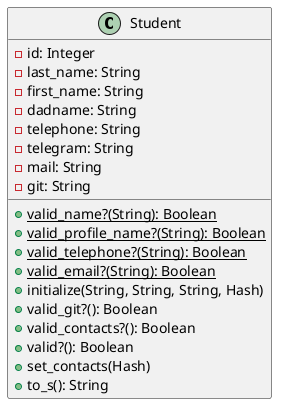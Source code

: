 @startuml
'https://plantuml.com/class-diagram

class Student {
    -id: Integer
    -last_name: String
    -first_name: String
    -dadname: String
    -telephone: String
    -telegram: String
    -mail: String
    -git: String
    +{static}valid_name?(String): Boolean
    +{static}valid_profile_name?(String): Boolean
    +{static}valid_telephone?(String): Boolean
    +{static}valid_email?(String): Boolean
    +initialize(String, String, String, Hash)
    +valid_git?(): Boolean
    +valid_contacts?(): Boolean
    +valid?(): Boolean
    +set_contacts(Hash)
    +to_s(): String
}
@enduml